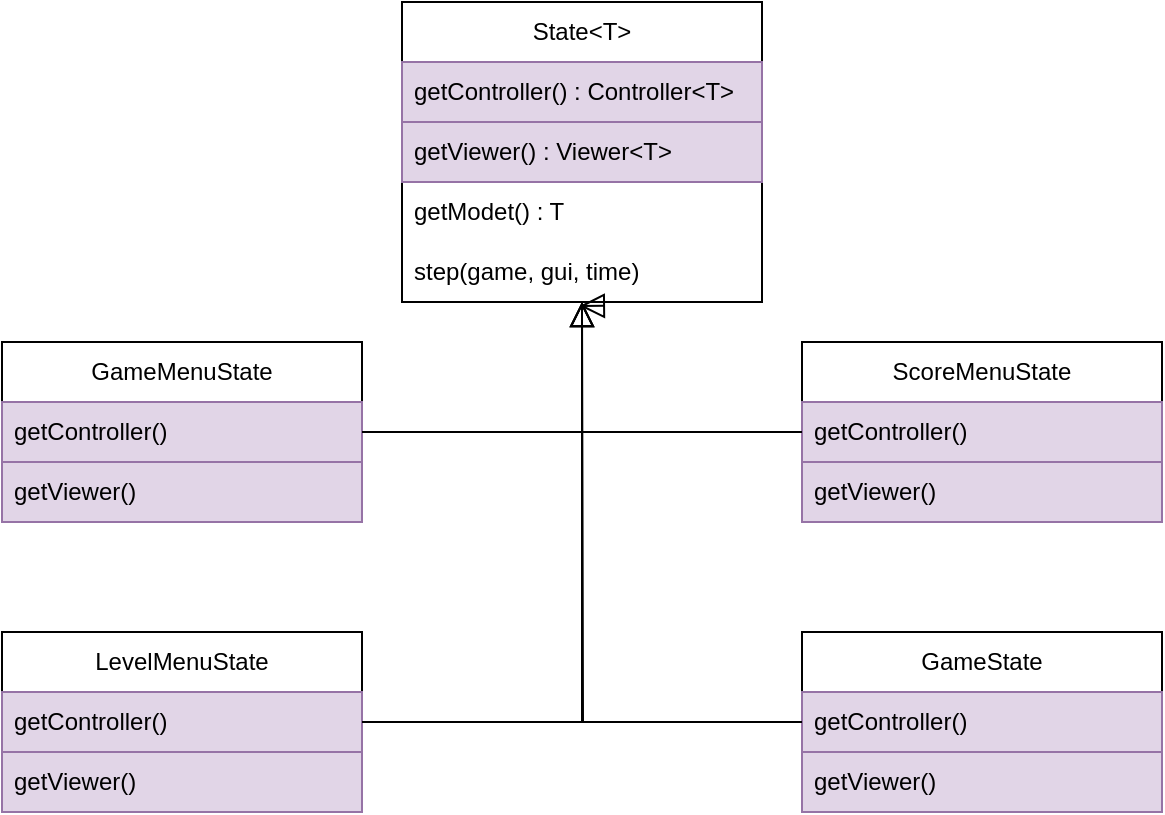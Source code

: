 <mxfile version="20.4.0" type="device"><diagram id="-zYuwC0TNJp2U3i1u14f" name="Página-1"><mxGraphModel dx="1883" dy="816" grid="1" gridSize="10" guides="1" tooltips="1" connect="1" arrows="1" fold="1" page="0" pageScale="1" pageWidth="827" pageHeight="1169" math="0" shadow="0"><root><mxCell id="0"/><mxCell id="1" parent="0"/><mxCell id="BUJ8fqBBxHz-G_STs-Jf-6" value="State&amp;lt;T&amp;gt;" style="swimlane;fontStyle=0;childLayout=stackLayout;horizontal=1;startSize=30;horizontalStack=0;resizeParent=1;resizeParentMax=0;resizeLast=0;collapsible=1;marginBottom=0;whiteSpace=wrap;html=1;" parent="1" vertex="1"><mxGeometry x="-20" y="180" width="180" height="150" as="geometry"/></mxCell><mxCell id="BUJ8fqBBxHz-G_STs-Jf-7" value="getController() : Controller&amp;lt;T&amp;gt;" style="text;strokeColor=#9673a6;fillColor=#e1d5e7;align=left;verticalAlign=middle;spacingLeft=4;spacingRight=4;overflow=hidden;points=[[0,0.5],[1,0.5]];portConstraint=eastwest;rotatable=0;whiteSpace=wrap;html=1;" parent="BUJ8fqBBxHz-G_STs-Jf-6" vertex="1"><mxGeometry y="30" width="180" height="30" as="geometry"/></mxCell><mxCell id="BUJ8fqBBxHz-G_STs-Jf-8" value="getViewer() : Viewer&amp;lt;T&amp;gt;" style="text;strokeColor=#9673a6;fillColor=#e1d5e7;align=left;verticalAlign=middle;spacingLeft=4;spacingRight=4;overflow=hidden;points=[[0,0.5],[1,0.5]];portConstraint=eastwest;rotatable=0;whiteSpace=wrap;html=1;" parent="BUJ8fqBBxHz-G_STs-Jf-6" vertex="1"><mxGeometry y="60" width="180" height="30" as="geometry"/></mxCell><mxCell id="BUJ8fqBBxHz-G_STs-Jf-9" value="getModet() : T" style="text;strokeColor=none;fillColor=none;align=left;verticalAlign=middle;spacingLeft=4;spacingRight=4;overflow=hidden;points=[[0,0.5],[1,0.5]];portConstraint=eastwest;rotatable=0;whiteSpace=wrap;html=1;" parent="BUJ8fqBBxHz-G_STs-Jf-6" vertex="1"><mxGeometry y="90" width="180" height="30" as="geometry"/></mxCell><mxCell id="BUJ8fqBBxHz-G_STs-Jf-10" value="step(game, gui, time)" style="text;align=left;verticalAlign=middle;spacingLeft=4;spacingRight=4;overflow=hidden;points=[[0,0.5],[1,0.5]];portConstraint=eastwest;rotatable=0;whiteSpace=wrap;html=1;" parent="BUJ8fqBBxHz-G_STs-Jf-6" vertex="1"><mxGeometry y="120" width="180" height="30" as="geometry"/></mxCell><mxCell id="MJLG_In1ni8CGXXr_1zE-83" value="ScoreMenuState" style="swimlane;fontStyle=0;childLayout=stackLayout;horizontal=1;startSize=30;horizontalStack=0;resizeParent=1;resizeParentMax=0;resizeLast=0;collapsible=1;marginBottom=0;whiteSpace=wrap;html=1;" parent="1" vertex="1"><mxGeometry x="180" y="350" width="180" height="90" as="geometry"/></mxCell><mxCell id="MJLG_In1ni8CGXXr_1zE-84" value="getController()" style="text;strokeColor=#9673a6;fillColor=#e1d5e7;align=left;verticalAlign=middle;spacingLeft=4;spacingRight=4;overflow=hidden;points=[[0,0.5],[1,0.5]];portConstraint=eastwest;rotatable=0;whiteSpace=wrap;html=1;" parent="MJLG_In1ni8CGXXr_1zE-83" vertex="1"><mxGeometry y="30" width="180" height="30" as="geometry"/></mxCell><mxCell id="MJLG_In1ni8CGXXr_1zE-85" value="getViewer()" style="text;strokeColor=#9673a6;fillColor=#e1d5e7;align=left;verticalAlign=middle;spacingLeft=4;spacingRight=4;overflow=hidden;points=[[0,0.5],[1,0.5]];portConstraint=eastwest;rotatable=0;whiteSpace=wrap;html=1;" parent="MJLG_In1ni8CGXXr_1zE-83" vertex="1"><mxGeometry y="60" width="180" height="30" as="geometry"/></mxCell><mxCell id="MJLG_In1ni8CGXXr_1zE-88" value="LevelMenuState" style="swimlane;fontStyle=0;childLayout=stackLayout;horizontal=1;startSize=30;horizontalStack=0;resizeParent=1;resizeParentMax=0;resizeLast=0;collapsible=1;marginBottom=0;whiteSpace=wrap;html=1;" parent="1" vertex="1"><mxGeometry x="-220" y="495" width="180" height="90" as="geometry"/></mxCell><mxCell id="MJLG_In1ni8CGXXr_1zE-89" value="getController()" style="text;strokeColor=#9673a6;fillColor=#e1d5e7;align=left;verticalAlign=middle;spacingLeft=4;spacingRight=4;overflow=hidden;points=[[0,0.5],[1,0.5]];portConstraint=eastwest;rotatable=0;whiteSpace=wrap;html=1;" parent="MJLG_In1ni8CGXXr_1zE-88" vertex="1"><mxGeometry y="30" width="180" height="30" as="geometry"/></mxCell><mxCell id="MJLG_In1ni8CGXXr_1zE-90" value="getViewer()" style="text;strokeColor=#9673a6;fillColor=#e1d5e7;align=left;verticalAlign=middle;spacingLeft=4;spacingRight=4;overflow=hidden;points=[[0,0.5],[1,0.5]];portConstraint=eastwest;rotatable=0;whiteSpace=wrap;html=1;" parent="MJLG_In1ni8CGXXr_1zE-88" vertex="1"><mxGeometry y="60" width="180" height="30" as="geometry"/></mxCell><mxCell id="MJLG_In1ni8CGXXr_1zE-91" value="GameMenuState" style="swimlane;fontStyle=0;childLayout=stackLayout;horizontal=1;startSize=30;horizontalStack=0;resizeParent=1;resizeParentMax=0;resizeLast=0;collapsible=1;marginBottom=0;whiteSpace=wrap;html=1;" parent="1" vertex="1"><mxGeometry x="-220" y="350" width="180" height="90" as="geometry"/></mxCell><mxCell id="MJLG_In1ni8CGXXr_1zE-92" value="getController()" style="text;strokeColor=#9673a6;fillColor=#e1d5e7;align=left;verticalAlign=middle;spacingLeft=4;spacingRight=4;overflow=hidden;points=[[0,0.5],[1,0.5]];portConstraint=eastwest;rotatable=0;whiteSpace=wrap;html=1;" parent="MJLG_In1ni8CGXXr_1zE-91" vertex="1"><mxGeometry y="30" width="180" height="30" as="geometry"/></mxCell><mxCell id="MJLG_In1ni8CGXXr_1zE-93" value="getViewer()" style="text;strokeColor=#9673a6;fillColor=#e1d5e7;align=left;verticalAlign=middle;spacingLeft=4;spacingRight=4;overflow=hidden;points=[[0,0.5],[1,0.5]];portConstraint=eastwest;rotatable=0;whiteSpace=wrap;html=1;" parent="MJLG_In1ni8CGXXr_1zE-91" vertex="1"><mxGeometry y="60" width="180" height="30" as="geometry"/></mxCell><mxCell id="MJLG_In1ni8CGXXr_1zE-94" value="GameState" style="swimlane;fontStyle=0;childLayout=stackLayout;horizontal=1;startSize=30;horizontalStack=0;resizeParent=1;resizeParentMax=0;resizeLast=0;collapsible=1;marginBottom=0;whiteSpace=wrap;html=1;" parent="1" vertex="1"><mxGeometry x="180" y="495" width="180" height="90" as="geometry"/></mxCell><mxCell id="MJLG_In1ni8CGXXr_1zE-95" value="getController()" style="text;strokeColor=#9673a6;fillColor=#e1d5e7;align=left;verticalAlign=middle;spacingLeft=4;spacingRight=4;overflow=hidden;points=[[0,0.5],[1,0.5]];portConstraint=eastwest;rotatable=0;whiteSpace=wrap;html=1;" parent="MJLG_In1ni8CGXXr_1zE-94" vertex="1"><mxGeometry y="30" width="180" height="30" as="geometry"/></mxCell><mxCell id="MJLG_In1ni8CGXXr_1zE-96" value="getViewer()" style="text;strokeColor=#9673a6;fillColor=#e1d5e7;align=left;verticalAlign=middle;spacingLeft=4;spacingRight=4;overflow=hidden;points=[[0,0.5],[1,0.5]];portConstraint=eastwest;rotatable=0;whiteSpace=wrap;html=1;" parent="MJLG_In1ni8CGXXr_1zE-94" vertex="1"><mxGeometry y="60" width="180" height="30" as="geometry"/></mxCell><mxCell id="MJLG_In1ni8CGXXr_1zE-97" style="edgeStyle=orthogonalEdgeStyle;rounded=0;orthogonalLoop=1;jettySize=auto;html=1;strokeWidth=1;endArrow=block;endFill=0;endSize=10;entryX=0.494;entryY=1.067;entryDx=0;entryDy=0;entryPerimeter=0;" parent="1" source="MJLG_In1ni8CGXXr_1zE-92" target="BUJ8fqBBxHz-G_STs-Jf-10" edge="1"><mxGeometry relative="1" as="geometry"><Array as="points"><mxPoint x="70" y="395"/><mxPoint x="70" y="332"/></Array></mxGeometry></mxCell><mxCell id="MJLG_In1ni8CGXXr_1zE-98" style="edgeStyle=orthogonalEdgeStyle;rounded=0;orthogonalLoop=1;jettySize=auto;html=1;strokeWidth=1;endArrow=block;endFill=0;endSize=10;" parent="1" source="MJLG_In1ni8CGXXr_1zE-84" edge="1"><mxGeometry relative="1" as="geometry"><mxPoint x="70" y="330" as="targetPoint"/><Array as="points"><mxPoint x="70" y="395"/></Array></mxGeometry></mxCell><mxCell id="MJLG_In1ni8CGXXr_1zE-99" style="edgeStyle=orthogonalEdgeStyle;rounded=0;orthogonalLoop=1;jettySize=auto;html=1;entryX=0.5;entryY=1;entryDx=0;entryDy=0;entryPerimeter=0;strokeWidth=1;endArrow=block;endFill=0;endSize=10;" parent="1" source="MJLG_In1ni8CGXXr_1zE-89" target="BUJ8fqBBxHz-G_STs-Jf-10" edge="1"><mxGeometry relative="1" as="geometry"/></mxCell><mxCell id="MJLG_In1ni8CGXXr_1zE-100" style="edgeStyle=orthogonalEdgeStyle;rounded=0;orthogonalLoop=1;jettySize=auto;html=1;strokeWidth=1;endArrow=block;endFill=0;endSize=10;" parent="1" source="MJLG_In1ni8CGXXr_1zE-95" edge="1"><mxGeometry relative="1" as="geometry"><mxPoint x="70" y="330" as="targetPoint"/></mxGeometry></mxCell></root></mxGraphModel></diagram></mxfile>